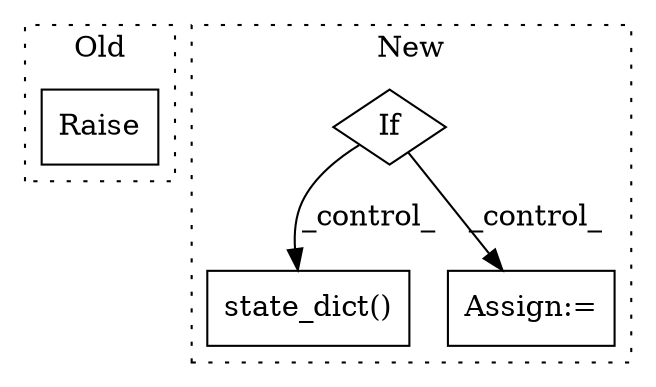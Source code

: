 digraph G {
subgraph cluster0 {
1 [label="Raise" a="91" s="3253" l="6" shape="box"];
label = "Old";
style="dotted";
}
subgraph cluster1 {
2 [label="state_dict()" a="75" s="3393" l="25" shape="box"];
3 [label="If" a="96" s="3075" l="3" shape="diamond"];
4 [label="Assign:=" a="68" s="3765" l="3" shape="box"];
label = "New";
style="dotted";
}
3 -> 2 [label="_control_"];
3 -> 4 [label="_control_"];
}